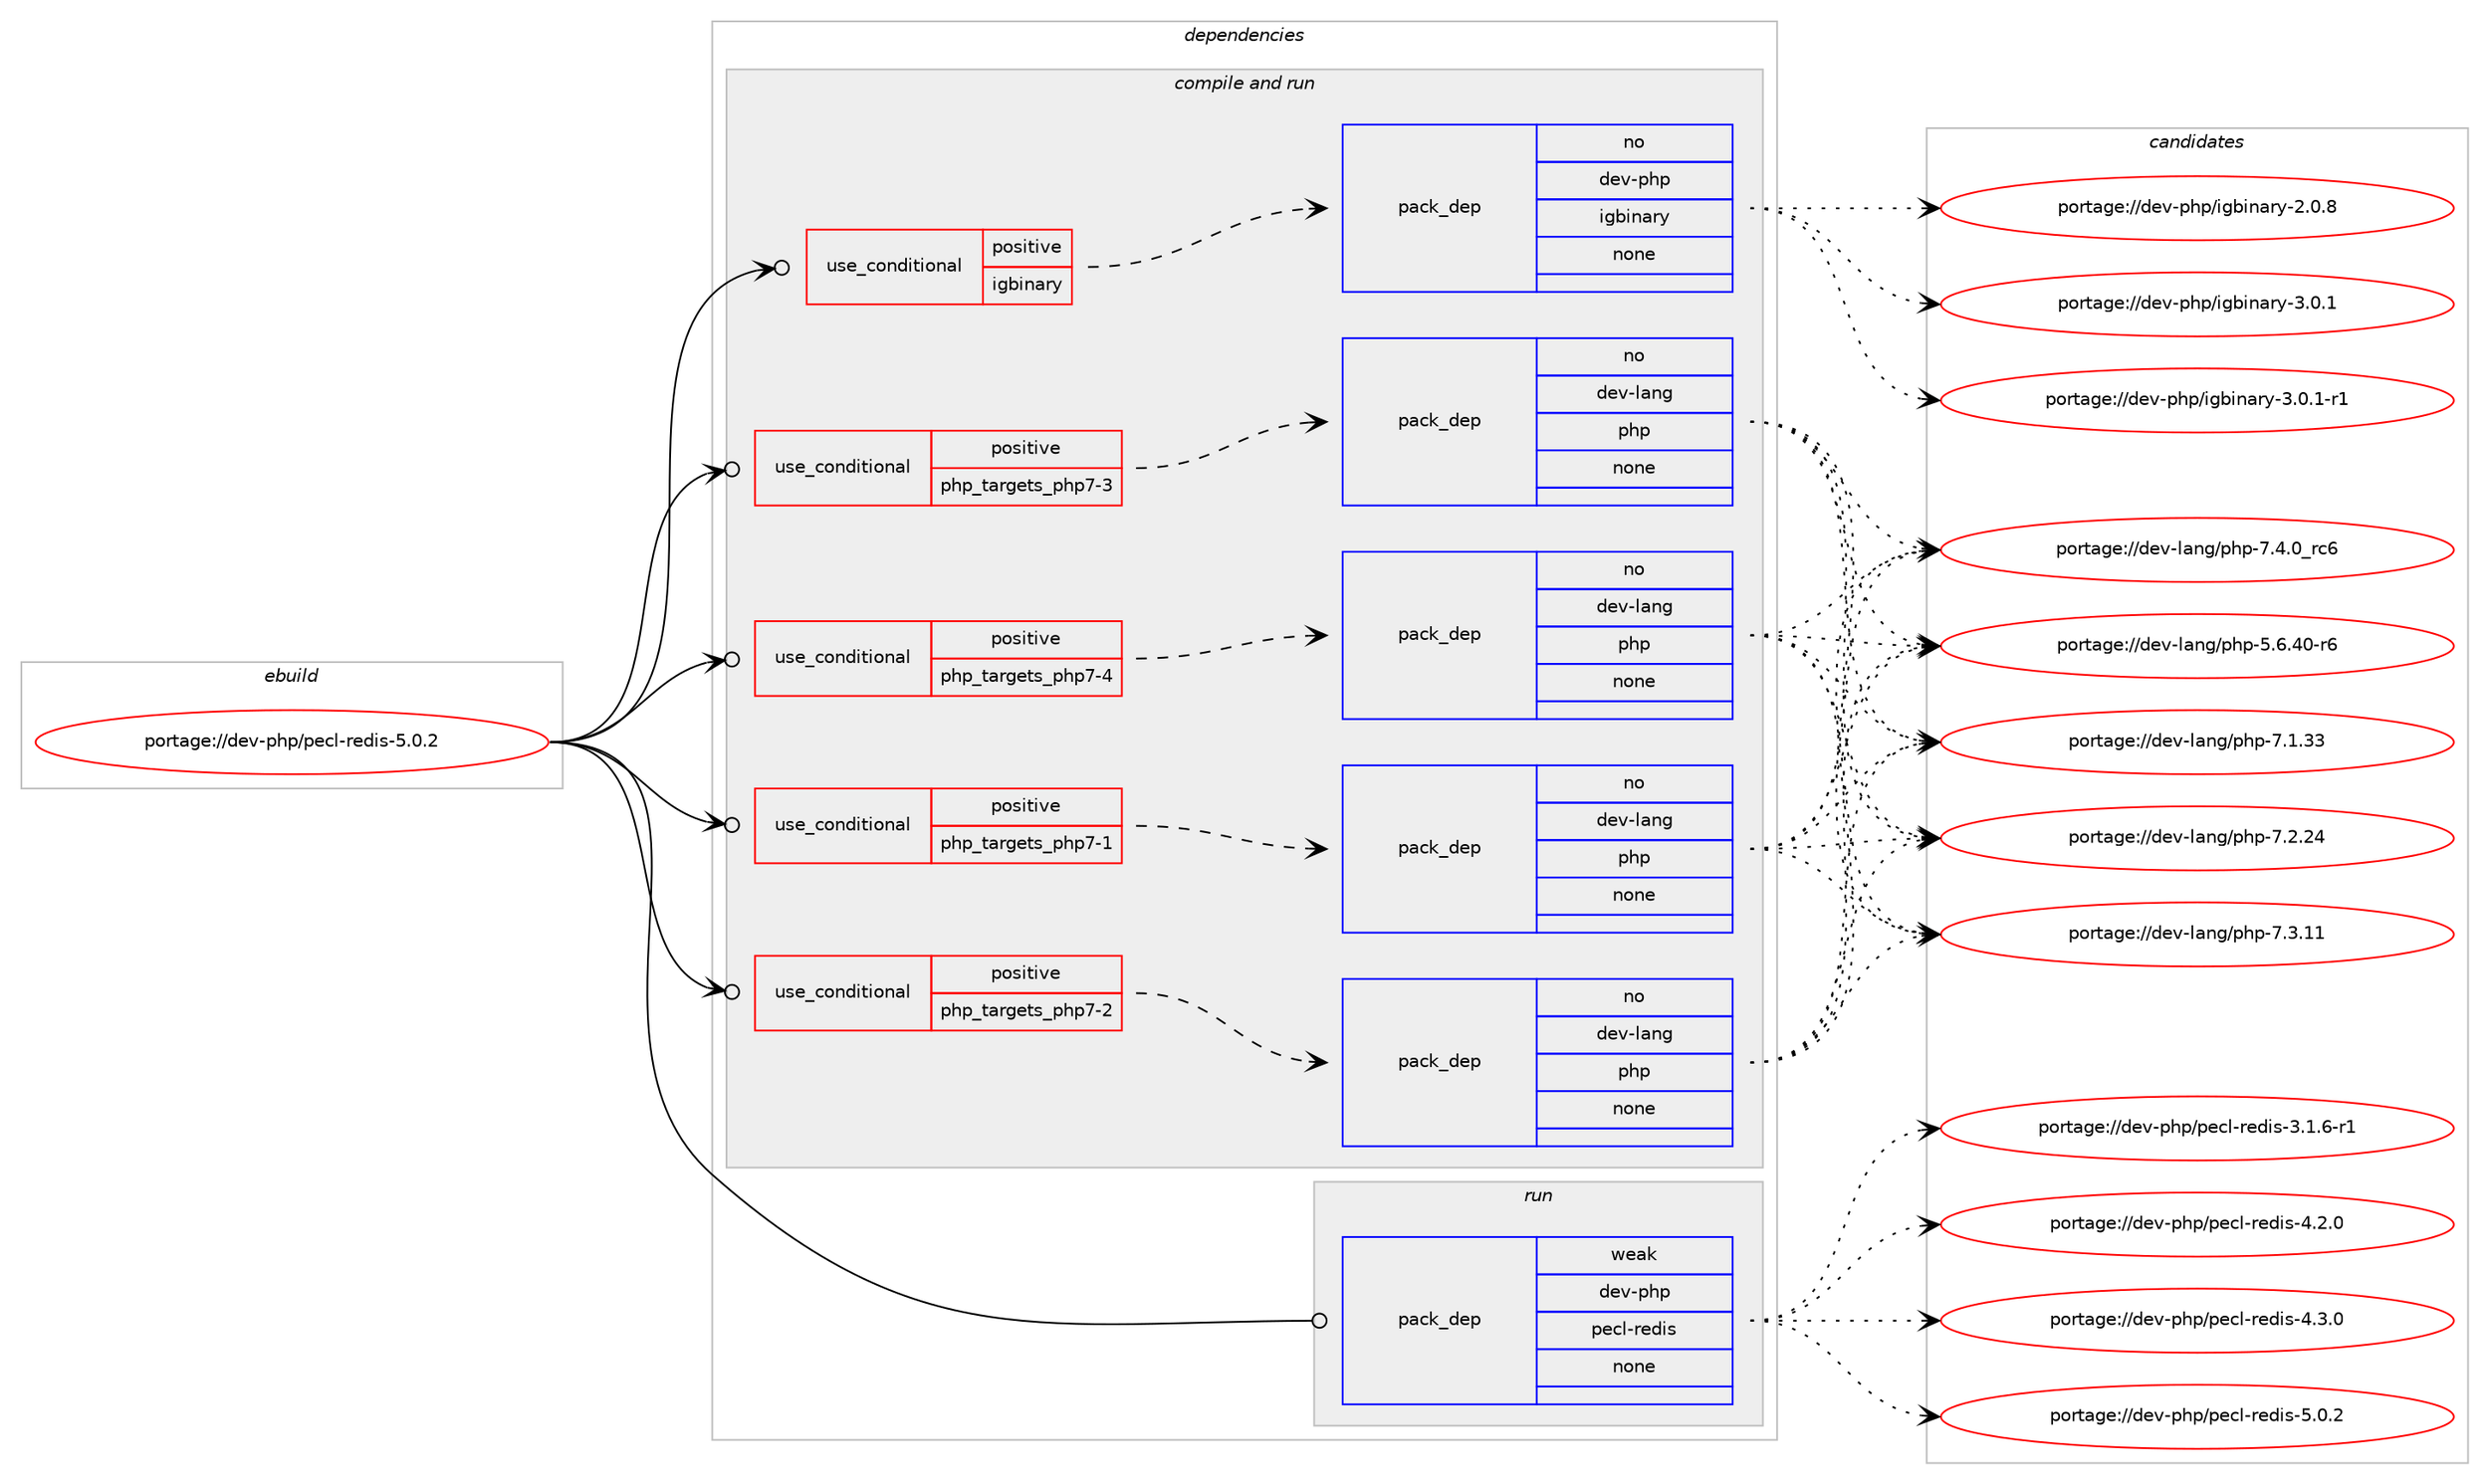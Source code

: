 digraph prolog {

# *************
# Graph options
# *************

newrank=true;
concentrate=true;
compound=true;
graph [rankdir=LR,fontname=Helvetica,fontsize=10,ranksep=1.5];#, ranksep=2.5, nodesep=0.2];
edge  [arrowhead=vee];
node  [fontname=Helvetica,fontsize=10];

# **********
# The ebuild
# **********

subgraph cluster_leftcol {
color=gray;
rank=same;
label=<<i>ebuild</i>>;
id [label="portage://dev-php/pecl-redis-5.0.2", color=red, width=4, href="../dev-php/pecl-redis-5.0.2.svg"];
}

# ****************
# The dependencies
# ****************

subgraph cluster_midcol {
color=gray;
label=<<i>dependencies</i>>;
subgraph cluster_compile {
fillcolor="#eeeeee";
style=filled;
label=<<i>compile</i>>;
}
subgraph cluster_compileandrun {
fillcolor="#eeeeee";
style=filled;
label=<<i>compile and run</i>>;
subgraph cond24517 {
dependency126091 [label=<<TABLE BORDER="0" CELLBORDER="1" CELLSPACING="0" CELLPADDING="4"><TR><TD ROWSPAN="3" CELLPADDING="10">use_conditional</TD></TR><TR><TD>positive</TD></TR><TR><TD>igbinary</TD></TR></TABLE>>, shape=none, color=red];
subgraph pack98305 {
dependency126092 [label=<<TABLE BORDER="0" CELLBORDER="1" CELLSPACING="0" CELLPADDING="4" WIDTH="220"><TR><TD ROWSPAN="6" CELLPADDING="30">pack_dep</TD></TR><TR><TD WIDTH="110">no</TD></TR><TR><TD>dev-php</TD></TR><TR><TD>igbinary</TD></TR><TR><TD>none</TD></TR><TR><TD></TD></TR></TABLE>>, shape=none, color=blue];
}
dependency126091:e -> dependency126092:w [weight=20,style="dashed",arrowhead="vee"];
}
id:e -> dependency126091:w [weight=20,style="solid",arrowhead="odotvee"];
subgraph cond24518 {
dependency126093 [label=<<TABLE BORDER="0" CELLBORDER="1" CELLSPACING="0" CELLPADDING="4"><TR><TD ROWSPAN="3" CELLPADDING="10">use_conditional</TD></TR><TR><TD>positive</TD></TR><TR><TD>php_targets_php7-1</TD></TR></TABLE>>, shape=none, color=red];
subgraph pack98306 {
dependency126094 [label=<<TABLE BORDER="0" CELLBORDER="1" CELLSPACING="0" CELLPADDING="4" WIDTH="220"><TR><TD ROWSPAN="6" CELLPADDING="30">pack_dep</TD></TR><TR><TD WIDTH="110">no</TD></TR><TR><TD>dev-lang</TD></TR><TR><TD>php</TD></TR><TR><TD>none</TD></TR><TR><TD></TD></TR></TABLE>>, shape=none, color=blue];
}
dependency126093:e -> dependency126094:w [weight=20,style="dashed",arrowhead="vee"];
}
id:e -> dependency126093:w [weight=20,style="solid",arrowhead="odotvee"];
subgraph cond24519 {
dependency126095 [label=<<TABLE BORDER="0" CELLBORDER="1" CELLSPACING="0" CELLPADDING="4"><TR><TD ROWSPAN="3" CELLPADDING="10">use_conditional</TD></TR><TR><TD>positive</TD></TR><TR><TD>php_targets_php7-2</TD></TR></TABLE>>, shape=none, color=red];
subgraph pack98307 {
dependency126096 [label=<<TABLE BORDER="0" CELLBORDER="1" CELLSPACING="0" CELLPADDING="4" WIDTH="220"><TR><TD ROWSPAN="6" CELLPADDING="30">pack_dep</TD></TR><TR><TD WIDTH="110">no</TD></TR><TR><TD>dev-lang</TD></TR><TR><TD>php</TD></TR><TR><TD>none</TD></TR><TR><TD></TD></TR></TABLE>>, shape=none, color=blue];
}
dependency126095:e -> dependency126096:w [weight=20,style="dashed",arrowhead="vee"];
}
id:e -> dependency126095:w [weight=20,style="solid",arrowhead="odotvee"];
subgraph cond24520 {
dependency126097 [label=<<TABLE BORDER="0" CELLBORDER="1" CELLSPACING="0" CELLPADDING="4"><TR><TD ROWSPAN="3" CELLPADDING="10">use_conditional</TD></TR><TR><TD>positive</TD></TR><TR><TD>php_targets_php7-3</TD></TR></TABLE>>, shape=none, color=red];
subgraph pack98308 {
dependency126098 [label=<<TABLE BORDER="0" CELLBORDER="1" CELLSPACING="0" CELLPADDING="4" WIDTH="220"><TR><TD ROWSPAN="6" CELLPADDING="30">pack_dep</TD></TR><TR><TD WIDTH="110">no</TD></TR><TR><TD>dev-lang</TD></TR><TR><TD>php</TD></TR><TR><TD>none</TD></TR><TR><TD></TD></TR></TABLE>>, shape=none, color=blue];
}
dependency126097:e -> dependency126098:w [weight=20,style="dashed",arrowhead="vee"];
}
id:e -> dependency126097:w [weight=20,style="solid",arrowhead="odotvee"];
subgraph cond24521 {
dependency126099 [label=<<TABLE BORDER="0" CELLBORDER="1" CELLSPACING="0" CELLPADDING="4"><TR><TD ROWSPAN="3" CELLPADDING="10">use_conditional</TD></TR><TR><TD>positive</TD></TR><TR><TD>php_targets_php7-4</TD></TR></TABLE>>, shape=none, color=red];
subgraph pack98309 {
dependency126100 [label=<<TABLE BORDER="0" CELLBORDER="1" CELLSPACING="0" CELLPADDING="4" WIDTH="220"><TR><TD ROWSPAN="6" CELLPADDING="30">pack_dep</TD></TR><TR><TD WIDTH="110">no</TD></TR><TR><TD>dev-lang</TD></TR><TR><TD>php</TD></TR><TR><TD>none</TD></TR><TR><TD></TD></TR></TABLE>>, shape=none, color=blue];
}
dependency126099:e -> dependency126100:w [weight=20,style="dashed",arrowhead="vee"];
}
id:e -> dependency126099:w [weight=20,style="solid",arrowhead="odotvee"];
}
subgraph cluster_run {
fillcolor="#eeeeee";
style=filled;
label=<<i>run</i>>;
subgraph pack98310 {
dependency126101 [label=<<TABLE BORDER="0" CELLBORDER="1" CELLSPACING="0" CELLPADDING="4" WIDTH="220"><TR><TD ROWSPAN="6" CELLPADDING="30">pack_dep</TD></TR><TR><TD WIDTH="110">weak</TD></TR><TR><TD>dev-php</TD></TR><TR><TD>pecl-redis</TD></TR><TR><TD>none</TD></TR><TR><TD></TD></TR></TABLE>>, shape=none, color=blue];
}
id:e -> dependency126101:w [weight=20,style="solid",arrowhead="odot"];
}
}

# **************
# The candidates
# **************

subgraph cluster_choices {
rank=same;
color=gray;
label=<<i>candidates</i>>;

subgraph choice98305 {
color=black;
nodesep=1;
choiceportage10010111845112104112471051039810511097114121455046484656 [label="portage://dev-php/igbinary-2.0.8", color=red, width=4,href="../dev-php/igbinary-2.0.8.svg"];
choiceportage10010111845112104112471051039810511097114121455146484649 [label="portage://dev-php/igbinary-3.0.1", color=red, width=4,href="../dev-php/igbinary-3.0.1.svg"];
choiceportage100101118451121041124710510398105110971141214551464846494511449 [label="portage://dev-php/igbinary-3.0.1-r1", color=red, width=4,href="../dev-php/igbinary-3.0.1-r1.svg"];
dependency126092:e -> choiceportage10010111845112104112471051039810511097114121455046484656:w [style=dotted,weight="100"];
dependency126092:e -> choiceportage10010111845112104112471051039810511097114121455146484649:w [style=dotted,weight="100"];
dependency126092:e -> choiceportage100101118451121041124710510398105110971141214551464846494511449:w [style=dotted,weight="100"];
}
subgraph choice98306 {
color=black;
nodesep=1;
choiceportage100101118451089711010347112104112455346544652484511454 [label="portage://dev-lang/php-5.6.40-r6", color=red, width=4,href="../dev-lang/php-5.6.40-r6.svg"];
choiceportage10010111845108971101034711210411245554649465151 [label="portage://dev-lang/php-7.1.33", color=red, width=4,href="../dev-lang/php-7.1.33.svg"];
choiceportage10010111845108971101034711210411245554650465052 [label="portage://dev-lang/php-7.2.24", color=red, width=4,href="../dev-lang/php-7.2.24.svg"];
choiceportage10010111845108971101034711210411245554651464949 [label="portage://dev-lang/php-7.3.11", color=red, width=4,href="../dev-lang/php-7.3.11.svg"];
choiceportage100101118451089711010347112104112455546524648951149954 [label="portage://dev-lang/php-7.4.0_rc6", color=red, width=4,href="../dev-lang/php-7.4.0_rc6.svg"];
dependency126094:e -> choiceportage100101118451089711010347112104112455346544652484511454:w [style=dotted,weight="100"];
dependency126094:e -> choiceportage10010111845108971101034711210411245554649465151:w [style=dotted,weight="100"];
dependency126094:e -> choiceportage10010111845108971101034711210411245554650465052:w [style=dotted,weight="100"];
dependency126094:e -> choiceportage10010111845108971101034711210411245554651464949:w [style=dotted,weight="100"];
dependency126094:e -> choiceportage100101118451089711010347112104112455546524648951149954:w [style=dotted,weight="100"];
}
subgraph choice98307 {
color=black;
nodesep=1;
choiceportage100101118451089711010347112104112455346544652484511454 [label="portage://dev-lang/php-5.6.40-r6", color=red, width=4,href="../dev-lang/php-5.6.40-r6.svg"];
choiceportage10010111845108971101034711210411245554649465151 [label="portage://dev-lang/php-7.1.33", color=red, width=4,href="../dev-lang/php-7.1.33.svg"];
choiceportage10010111845108971101034711210411245554650465052 [label="portage://dev-lang/php-7.2.24", color=red, width=4,href="../dev-lang/php-7.2.24.svg"];
choiceportage10010111845108971101034711210411245554651464949 [label="portage://dev-lang/php-7.3.11", color=red, width=4,href="../dev-lang/php-7.3.11.svg"];
choiceportage100101118451089711010347112104112455546524648951149954 [label="portage://dev-lang/php-7.4.0_rc6", color=red, width=4,href="../dev-lang/php-7.4.0_rc6.svg"];
dependency126096:e -> choiceportage100101118451089711010347112104112455346544652484511454:w [style=dotted,weight="100"];
dependency126096:e -> choiceportage10010111845108971101034711210411245554649465151:w [style=dotted,weight="100"];
dependency126096:e -> choiceportage10010111845108971101034711210411245554650465052:w [style=dotted,weight="100"];
dependency126096:e -> choiceportage10010111845108971101034711210411245554651464949:w [style=dotted,weight="100"];
dependency126096:e -> choiceportage100101118451089711010347112104112455546524648951149954:w [style=dotted,weight="100"];
}
subgraph choice98308 {
color=black;
nodesep=1;
choiceportage100101118451089711010347112104112455346544652484511454 [label="portage://dev-lang/php-5.6.40-r6", color=red, width=4,href="../dev-lang/php-5.6.40-r6.svg"];
choiceportage10010111845108971101034711210411245554649465151 [label="portage://dev-lang/php-7.1.33", color=red, width=4,href="../dev-lang/php-7.1.33.svg"];
choiceportage10010111845108971101034711210411245554650465052 [label="portage://dev-lang/php-7.2.24", color=red, width=4,href="../dev-lang/php-7.2.24.svg"];
choiceportage10010111845108971101034711210411245554651464949 [label="portage://dev-lang/php-7.3.11", color=red, width=4,href="../dev-lang/php-7.3.11.svg"];
choiceportage100101118451089711010347112104112455546524648951149954 [label="portage://dev-lang/php-7.4.0_rc6", color=red, width=4,href="../dev-lang/php-7.4.0_rc6.svg"];
dependency126098:e -> choiceportage100101118451089711010347112104112455346544652484511454:w [style=dotted,weight="100"];
dependency126098:e -> choiceportage10010111845108971101034711210411245554649465151:w [style=dotted,weight="100"];
dependency126098:e -> choiceportage10010111845108971101034711210411245554650465052:w [style=dotted,weight="100"];
dependency126098:e -> choiceportage10010111845108971101034711210411245554651464949:w [style=dotted,weight="100"];
dependency126098:e -> choiceportage100101118451089711010347112104112455546524648951149954:w [style=dotted,weight="100"];
}
subgraph choice98309 {
color=black;
nodesep=1;
choiceportage100101118451089711010347112104112455346544652484511454 [label="portage://dev-lang/php-5.6.40-r6", color=red, width=4,href="../dev-lang/php-5.6.40-r6.svg"];
choiceportage10010111845108971101034711210411245554649465151 [label="portage://dev-lang/php-7.1.33", color=red, width=4,href="../dev-lang/php-7.1.33.svg"];
choiceportage10010111845108971101034711210411245554650465052 [label="portage://dev-lang/php-7.2.24", color=red, width=4,href="../dev-lang/php-7.2.24.svg"];
choiceportage10010111845108971101034711210411245554651464949 [label="portage://dev-lang/php-7.3.11", color=red, width=4,href="../dev-lang/php-7.3.11.svg"];
choiceportage100101118451089711010347112104112455546524648951149954 [label="portage://dev-lang/php-7.4.0_rc6", color=red, width=4,href="../dev-lang/php-7.4.0_rc6.svg"];
dependency126100:e -> choiceportage100101118451089711010347112104112455346544652484511454:w [style=dotted,weight="100"];
dependency126100:e -> choiceportage10010111845108971101034711210411245554649465151:w [style=dotted,weight="100"];
dependency126100:e -> choiceportage10010111845108971101034711210411245554650465052:w [style=dotted,weight="100"];
dependency126100:e -> choiceportage10010111845108971101034711210411245554651464949:w [style=dotted,weight="100"];
dependency126100:e -> choiceportage100101118451089711010347112104112455546524648951149954:w [style=dotted,weight="100"];
}
subgraph choice98310 {
color=black;
nodesep=1;
choiceportage100101118451121041124711210199108451141011001051154551464946544511449 [label="portage://dev-php/pecl-redis-3.1.6-r1", color=red, width=4,href="../dev-php/pecl-redis-3.1.6-r1.svg"];
choiceportage10010111845112104112471121019910845114101100105115455246504648 [label="portage://dev-php/pecl-redis-4.2.0", color=red, width=4,href="../dev-php/pecl-redis-4.2.0.svg"];
choiceportage10010111845112104112471121019910845114101100105115455246514648 [label="portage://dev-php/pecl-redis-4.3.0", color=red, width=4,href="../dev-php/pecl-redis-4.3.0.svg"];
choiceportage10010111845112104112471121019910845114101100105115455346484650 [label="portage://dev-php/pecl-redis-5.0.2", color=red, width=4,href="../dev-php/pecl-redis-5.0.2.svg"];
dependency126101:e -> choiceportage100101118451121041124711210199108451141011001051154551464946544511449:w [style=dotted,weight="100"];
dependency126101:e -> choiceportage10010111845112104112471121019910845114101100105115455246504648:w [style=dotted,weight="100"];
dependency126101:e -> choiceportage10010111845112104112471121019910845114101100105115455246514648:w [style=dotted,weight="100"];
dependency126101:e -> choiceportage10010111845112104112471121019910845114101100105115455346484650:w [style=dotted,weight="100"];
}
}

}
